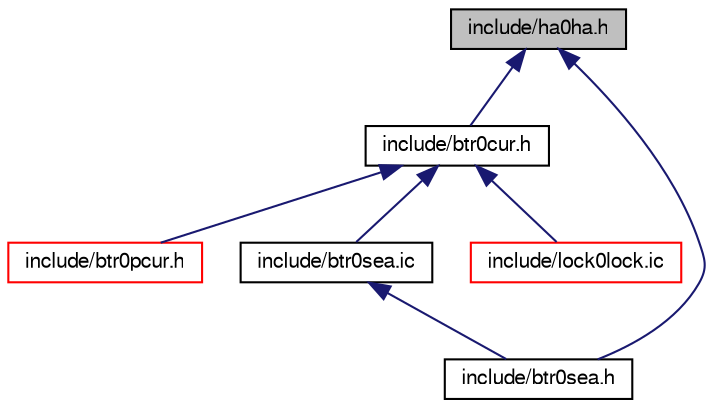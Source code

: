 digraph "include/ha0ha.h"
{
  bgcolor="transparent";
  edge [fontname="FreeSans",fontsize="10",labelfontname="FreeSans",labelfontsize="10"];
  node [fontname="FreeSans",fontsize="10",shape=record];
  Node1 [label="include/ha0ha.h",height=0.2,width=0.4,color="black", fillcolor="grey75", style="filled" fontcolor="black"];
  Node1 -> Node2 [dir="back",color="midnightblue",fontsize="10",style="solid",fontname="FreeSans"];
  Node2 [label="include/btr0cur.h",height=0.2,width=0.4,color="black",URL="$btr0cur_8h.html"];
  Node2 -> Node3 [dir="back",color="midnightblue",fontsize="10",style="solid",fontname="FreeSans"];
  Node3 [label="include/btr0pcur.h",height=0.2,width=0.4,color="red",URL="$btr0pcur_8h.html"];
  Node2 -> Node4 [dir="back",color="midnightblue",fontsize="10",style="solid",fontname="FreeSans"];
  Node4 [label="include/btr0sea.ic",height=0.2,width=0.4,color="black",URL="$btr0sea_8ic.html"];
  Node4 -> Node5 [dir="back",color="midnightblue",fontsize="10",style="solid",fontname="FreeSans"];
  Node5 [label="include/btr0sea.h",height=0.2,width=0.4,color="black",URL="$btr0sea_8h.html"];
  Node2 -> Node6 [dir="back",color="midnightblue",fontsize="10",style="solid",fontname="FreeSans"];
  Node6 [label="include/lock0lock.ic",height=0.2,width=0.4,color="red",URL="$lock0lock_8ic.html"];
  Node1 -> Node5 [dir="back",color="midnightblue",fontsize="10",style="solid",fontname="FreeSans"];
}
